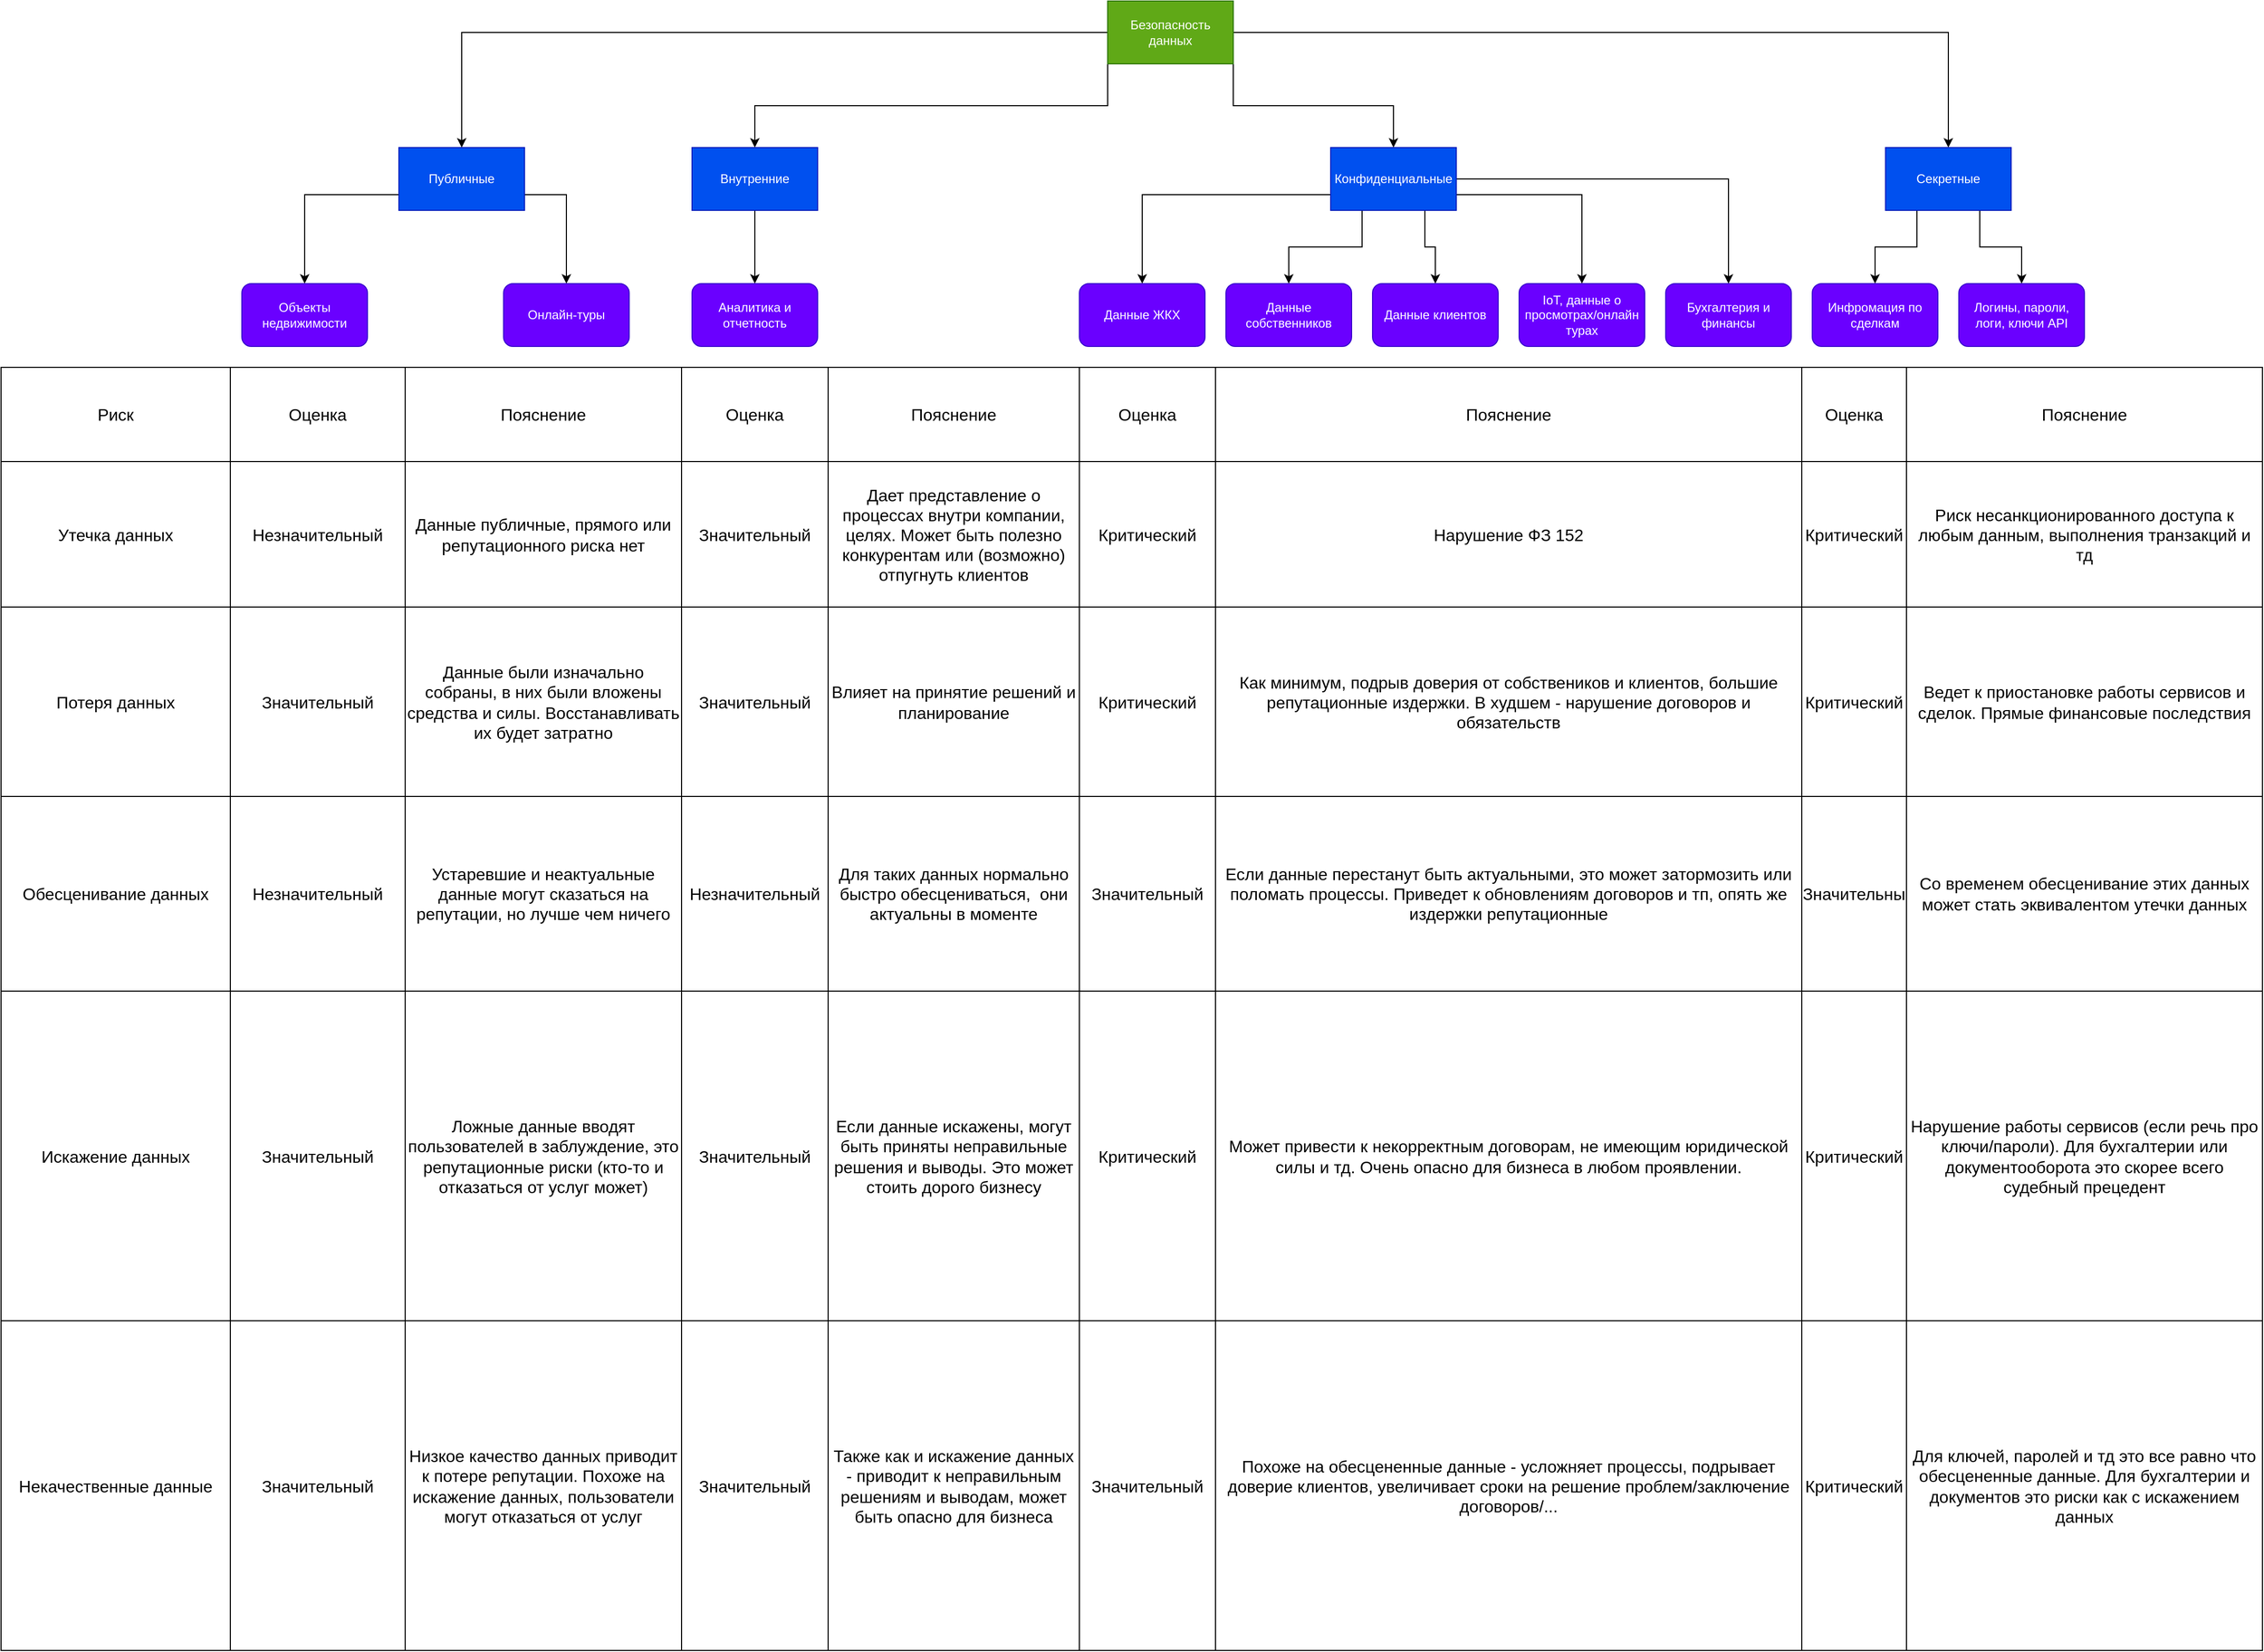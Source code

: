 <mxfile version="27.1.4">
  <diagram name="Page-1" id="p3Ar0vj35QazGbm0aZXg">
    <mxGraphModel dx="1585" dy="881" grid="1" gridSize="10" guides="1" tooltips="1" connect="1" arrows="1" fold="1" page="1" pageScale="1" pageWidth="1169" pageHeight="1654" math="0" shadow="0">
      <root>
        <mxCell id="0" />
        <mxCell id="1" parent="0" />
        <mxCell id="nWqqAQrWBzdfev1KE0Zd-8" style="edgeStyle=orthogonalEdgeStyle;rounded=0;orthogonalLoop=1;jettySize=auto;html=1;entryX=0.5;entryY=0;entryDx=0;entryDy=0;" parent="1" source="nWqqAQrWBzdfev1KE0Zd-2" target="nWqqAQrWBzdfev1KE0Zd-7" edge="1">
          <mxGeometry relative="1" as="geometry" />
        </mxCell>
        <mxCell id="nWqqAQrWBzdfev1KE0Zd-9" style="edgeStyle=orthogonalEdgeStyle;rounded=0;orthogonalLoop=1;jettySize=auto;html=1;exitX=0;exitY=1;exitDx=0;exitDy=0;entryX=0.5;entryY=0;entryDx=0;entryDy=0;" parent="1" source="nWqqAQrWBzdfev1KE0Zd-2" target="nWqqAQrWBzdfev1KE0Zd-6" edge="1">
          <mxGeometry relative="1" as="geometry" />
        </mxCell>
        <mxCell id="nWqqAQrWBzdfev1KE0Zd-10" style="edgeStyle=orthogonalEdgeStyle;rounded=0;orthogonalLoop=1;jettySize=auto;html=1;exitX=1;exitY=1;exitDx=0;exitDy=0;entryX=0.5;entryY=0;entryDx=0;entryDy=0;" parent="1" source="nWqqAQrWBzdfev1KE0Zd-2" target="nWqqAQrWBzdfev1KE0Zd-5" edge="1">
          <mxGeometry relative="1" as="geometry" />
        </mxCell>
        <mxCell id="nWqqAQrWBzdfev1KE0Zd-11" style="edgeStyle=orthogonalEdgeStyle;rounded=0;orthogonalLoop=1;jettySize=auto;html=1;exitX=1;exitY=0.5;exitDx=0;exitDy=0;entryX=0.5;entryY=0;entryDx=0;entryDy=0;" parent="1" source="nWqqAQrWBzdfev1KE0Zd-2" target="nWqqAQrWBzdfev1KE0Zd-4" edge="1">
          <mxGeometry relative="1" as="geometry" />
        </mxCell>
        <mxCell id="nWqqAQrWBzdfev1KE0Zd-2" value="Безопасность данных" style="rounded=0;whiteSpace=wrap;html=1;fillColor=#60a917;fontColor=#ffffff;strokeColor=#2D7600;" parent="1" vertex="1">
          <mxGeometry x="1437" y="60" width="120" height="60" as="geometry" />
        </mxCell>
        <mxCell id="1yHpcf8Dr2Xt1hqAPo9w-19" style="edgeStyle=orthogonalEdgeStyle;rounded=0;orthogonalLoop=1;jettySize=auto;html=1;exitX=0.25;exitY=1;exitDx=0;exitDy=0;entryX=0.5;entryY=0;entryDx=0;entryDy=0;" parent="1" source="nWqqAQrWBzdfev1KE0Zd-4" target="1yHpcf8Dr2Xt1hqAPo9w-16" edge="1">
          <mxGeometry relative="1" as="geometry" />
        </mxCell>
        <mxCell id="1yHpcf8Dr2Xt1hqAPo9w-20" style="edgeStyle=orthogonalEdgeStyle;rounded=0;orthogonalLoop=1;jettySize=auto;html=1;exitX=0.75;exitY=1;exitDx=0;exitDy=0;" parent="1" source="nWqqAQrWBzdfev1KE0Zd-4" target="1yHpcf8Dr2Xt1hqAPo9w-17" edge="1">
          <mxGeometry relative="1" as="geometry" />
        </mxCell>
        <mxCell id="nWqqAQrWBzdfev1KE0Zd-4" value="Секретные" style="rounded=0;whiteSpace=wrap;html=1;fillColor=#0050ef;fontColor=#ffffff;strokeColor=#001DBC;" parent="1" vertex="1">
          <mxGeometry x="2180" y="200" width="120" height="60" as="geometry" />
        </mxCell>
        <mxCell id="1yHpcf8Dr2Xt1hqAPo9w-11" style="edgeStyle=orthogonalEdgeStyle;rounded=0;orthogonalLoop=1;jettySize=auto;html=1;exitX=0;exitY=0.75;exitDx=0;exitDy=0;entryX=0.5;entryY=0;entryDx=0;entryDy=0;" parent="1" source="nWqqAQrWBzdfev1KE0Zd-5" target="1yHpcf8Dr2Xt1hqAPo9w-7" edge="1">
          <mxGeometry relative="1" as="geometry" />
        </mxCell>
        <mxCell id="1yHpcf8Dr2Xt1hqAPo9w-12" style="edgeStyle=orthogonalEdgeStyle;rounded=0;orthogonalLoop=1;jettySize=auto;html=1;exitX=0.25;exitY=1;exitDx=0;exitDy=0;entryX=0.5;entryY=0;entryDx=0;entryDy=0;" parent="1" source="nWqqAQrWBzdfev1KE0Zd-5" target="1yHpcf8Dr2Xt1hqAPo9w-8" edge="1">
          <mxGeometry relative="1" as="geometry" />
        </mxCell>
        <mxCell id="1yHpcf8Dr2Xt1hqAPo9w-13" style="edgeStyle=orthogonalEdgeStyle;rounded=0;orthogonalLoop=1;jettySize=auto;html=1;exitX=0.75;exitY=1;exitDx=0;exitDy=0;entryX=0.5;entryY=0;entryDx=0;entryDy=0;" parent="1" source="nWqqAQrWBzdfev1KE0Zd-5" target="1yHpcf8Dr2Xt1hqAPo9w-9" edge="1">
          <mxGeometry relative="1" as="geometry" />
        </mxCell>
        <mxCell id="1yHpcf8Dr2Xt1hqAPo9w-14" style="edgeStyle=orthogonalEdgeStyle;rounded=0;orthogonalLoop=1;jettySize=auto;html=1;exitX=1;exitY=0.75;exitDx=0;exitDy=0;entryX=0.5;entryY=0;entryDx=0;entryDy=0;" parent="1" source="nWqqAQrWBzdfev1KE0Zd-5" target="1yHpcf8Dr2Xt1hqAPo9w-10" edge="1">
          <mxGeometry relative="1" as="geometry" />
        </mxCell>
        <mxCell id="1wNzZvraf5HVYnl_Cfq4-2" style="edgeStyle=orthogonalEdgeStyle;rounded=0;orthogonalLoop=1;jettySize=auto;html=1;exitX=1;exitY=0.5;exitDx=0;exitDy=0;entryX=0.5;entryY=0;entryDx=0;entryDy=0;" edge="1" parent="1" source="nWqqAQrWBzdfev1KE0Zd-5" target="1yHpcf8Dr2Xt1hqAPo9w-15">
          <mxGeometry relative="1" as="geometry" />
        </mxCell>
        <mxCell id="nWqqAQrWBzdfev1KE0Zd-5" value="Конфиденциальные" style="rounded=0;whiteSpace=wrap;html=1;fillColor=#0050ef;fontColor=#ffffff;strokeColor=#001DBC;" parent="1" vertex="1">
          <mxGeometry x="1650" y="200" width="120" height="60" as="geometry" />
        </mxCell>
        <mxCell id="1yHpcf8Dr2Xt1hqAPo9w-6" style="edgeStyle=orthogonalEdgeStyle;rounded=0;orthogonalLoop=1;jettySize=auto;html=1;exitX=0.5;exitY=1;exitDx=0;exitDy=0;" parent="1" source="nWqqAQrWBzdfev1KE0Zd-6" target="1yHpcf8Dr2Xt1hqAPo9w-3" edge="1">
          <mxGeometry relative="1" as="geometry" />
        </mxCell>
        <mxCell id="nWqqAQrWBzdfev1KE0Zd-6" value="Внутренние" style="rounded=0;whiteSpace=wrap;html=1;fillColor=#0050ef;fontColor=#ffffff;strokeColor=#001DBC;" parent="1" vertex="1">
          <mxGeometry x="1040" y="200" width="120" height="60" as="geometry" />
        </mxCell>
        <mxCell id="1yHpcf8Dr2Xt1hqAPo9w-4" style="edgeStyle=orthogonalEdgeStyle;rounded=0;orthogonalLoop=1;jettySize=auto;html=1;exitX=0;exitY=0.75;exitDx=0;exitDy=0;entryX=0.5;entryY=0;entryDx=0;entryDy=0;" parent="1" source="nWqqAQrWBzdfev1KE0Zd-7" target="1yHpcf8Dr2Xt1hqAPo9w-1" edge="1">
          <mxGeometry relative="1" as="geometry" />
        </mxCell>
        <mxCell id="1yHpcf8Dr2Xt1hqAPo9w-5" style="edgeStyle=orthogonalEdgeStyle;rounded=0;orthogonalLoop=1;jettySize=auto;html=1;exitX=1;exitY=0.75;exitDx=0;exitDy=0;entryX=0.5;entryY=0;entryDx=0;entryDy=0;" parent="1" source="nWqqAQrWBzdfev1KE0Zd-7" target="1yHpcf8Dr2Xt1hqAPo9w-2" edge="1">
          <mxGeometry relative="1" as="geometry" />
        </mxCell>
        <mxCell id="nWqqAQrWBzdfev1KE0Zd-7" value="Публичные" style="rounded=0;whiteSpace=wrap;html=1;fillColor=#0050ef;fontColor=#ffffff;strokeColor=#001DBC;" parent="1" vertex="1">
          <mxGeometry x="760" y="200" width="120" height="60" as="geometry" />
        </mxCell>
        <mxCell id="1yHpcf8Dr2Xt1hqAPo9w-1" value="Объекты недвижимости" style="rounded=1;whiteSpace=wrap;html=1;fillColor=#6a00ff;fontColor=#ffffff;strokeColor=#3700CC;" parent="1" vertex="1">
          <mxGeometry x="610" y="330" width="120" height="60" as="geometry" />
        </mxCell>
        <mxCell id="1yHpcf8Dr2Xt1hqAPo9w-2" value="Онлайн-туры" style="rounded=1;whiteSpace=wrap;html=1;fillColor=#6a00ff;fontColor=#ffffff;strokeColor=#3700CC;" parent="1" vertex="1">
          <mxGeometry x="860" y="330" width="120" height="60" as="geometry" />
        </mxCell>
        <mxCell id="1yHpcf8Dr2Xt1hqAPo9w-3" value="Аналитика и отчетность" style="rounded=1;whiteSpace=wrap;html=1;fillColor=#6a00ff;fontColor=#ffffff;strokeColor=#3700CC;" parent="1" vertex="1">
          <mxGeometry x="1040" y="330" width="120" height="60" as="geometry" />
        </mxCell>
        <mxCell id="1yHpcf8Dr2Xt1hqAPo9w-7" value="Данные ЖКХ" style="rounded=1;whiteSpace=wrap;html=1;fillColor=#6a00ff;fontColor=#ffffff;strokeColor=#3700CC;" parent="1" vertex="1">
          <mxGeometry x="1410" y="330" width="120" height="60" as="geometry" />
        </mxCell>
        <mxCell id="1yHpcf8Dr2Xt1hqAPo9w-8" value="Данные собственников" style="rounded=1;whiteSpace=wrap;html=1;fillColor=#6a00ff;fontColor=#ffffff;strokeColor=#3700CC;" parent="1" vertex="1">
          <mxGeometry x="1550" y="330" width="120" height="60" as="geometry" />
        </mxCell>
        <mxCell id="1yHpcf8Dr2Xt1hqAPo9w-9" value="Данные клиентов" style="rounded=1;whiteSpace=wrap;html=1;fillColor=#6a00ff;fontColor=#ffffff;strokeColor=#3700CC;" parent="1" vertex="1">
          <mxGeometry x="1690" y="330" width="120" height="60" as="geometry" />
        </mxCell>
        <mxCell id="1yHpcf8Dr2Xt1hqAPo9w-10" value="IoT, данные о просмотрах/онлайн турах" style="rounded=1;whiteSpace=wrap;html=1;fillColor=#6a00ff;fontColor=#ffffff;strokeColor=#3700CC;" parent="1" vertex="1">
          <mxGeometry x="1830" y="330" width="120" height="60" as="geometry" />
        </mxCell>
        <mxCell id="1yHpcf8Dr2Xt1hqAPo9w-15" value="Бухгалтерия и финансы" style="rounded=1;whiteSpace=wrap;html=1;fillColor=#6a00ff;fontColor=#ffffff;strokeColor=#3700CC;" parent="1" vertex="1">
          <mxGeometry x="1970" y="330" width="120" height="60" as="geometry" />
        </mxCell>
        <mxCell id="1yHpcf8Dr2Xt1hqAPo9w-16" value="Инфромация по сделкам" style="rounded=1;whiteSpace=wrap;html=1;fillColor=#6a00ff;fontColor=#ffffff;strokeColor=#3700CC;" parent="1" vertex="1">
          <mxGeometry x="2110" y="330" width="120" height="60" as="geometry" />
        </mxCell>
        <mxCell id="1yHpcf8Dr2Xt1hqAPo9w-17" value="Логины, пароли, логи, ключи API" style="rounded=1;whiteSpace=wrap;html=1;fillColor=#6a00ff;fontColor=#ffffff;strokeColor=#3700CC;" parent="1" vertex="1">
          <mxGeometry x="2250" y="330" width="120" height="60" as="geometry" />
        </mxCell>
        <mxCell id="zdhvOJfHrWpX8R4a8Kni-6" value="" style="shape=table;startSize=0;container=1;collapsible=0;childLayout=tableLayout;fontSize=16;" parent="1" vertex="1">
          <mxGeometry x="380" y="410" width="2160" height="1226" as="geometry" />
        </mxCell>
        <mxCell id="zdhvOJfHrWpX8R4a8Kni-7" value="" style="shape=tableRow;horizontal=0;startSize=0;swimlaneHead=0;swimlaneBody=0;strokeColor=inherit;top=0;left=0;bottom=0;right=0;collapsible=0;dropTarget=0;fillColor=none;points=[[0,0.5],[1,0.5]];portConstraint=eastwest;fontSize=16;" parent="zdhvOJfHrWpX8R4a8Kni-6" vertex="1">
          <mxGeometry width="2160" height="90" as="geometry" />
        </mxCell>
        <mxCell id="zdhvOJfHrWpX8R4a8Kni-8" value="Риск" style="shape=partialRectangle;html=1;whiteSpace=wrap;connectable=0;strokeColor=inherit;overflow=hidden;fillColor=none;top=0;left=0;bottom=0;right=0;pointerEvents=1;fontSize=16;" parent="zdhvOJfHrWpX8R4a8Kni-7" vertex="1">
          <mxGeometry width="219" height="90" as="geometry">
            <mxRectangle width="219" height="90" as="alternateBounds" />
          </mxGeometry>
        </mxCell>
        <mxCell id="zdhvOJfHrWpX8R4a8Kni-52" value="Оценка" style="shape=partialRectangle;html=1;whiteSpace=wrap;connectable=0;strokeColor=inherit;overflow=hidden;fillColor=none;top=0;left=0;bottom=0;right=0;pointerEvents=1;fontSize=16;" parent="zdhvOJfHrWpX8R4a8Kni-7" vertex="1">
          <mxGeometry x="219" width="167" height="90" as="geometry">
            <mxRectangle width="167" height="90" as="alternateBounds" />
          </mxGeometry>
        </mxCell>
        <mxCell id="zdhvOJfHrWpX8R4a8Kni-47" value="Пояснение" style="shape=partialRectangle;html=1;whiteSpace=wrap;connectable=0;strokeColor=inherit;overflow=hidden;fillColor=none;top=0;left=0;bottom=0;right=0;pointerEvents=1;fontSize=16;" parent="zdhvOJfHrWpX8R4a8Kni-7" vertex="1">
          <mxGeometry x="386" width="264" height="90" as="geometry">
            <mxRectangle width="264" height="90" as="alternateBounds" />
          </mxGeometry>
        </mxCell>
        <mxCell id="zdhvOJfHrWpX8R4a8Kni-42" value="Оценка" style="shape=partialRectangle;html=1;whiteSpace=wrap;connectable=0;strokeColor=inherit;overflow=hidden;fillColor=none;top=0;left=0;bottom=0;right=0;pointerEvents=1;fontSize=16;" parent="zdhvOJfHrWpX8R4a8Kni-7" vertex="1">
          <mxGeometry x="650" width="140" height="90" as="geometry">
            <mxRectangle width="140" height="90" as="alternateBounds" />
          </mxGeometry>
        </mxCell>
        <mxCell id="zdhvOJfHrWpX8R4a8Kni-37" value="Пояснение" style="shape=partialRectangle;html=1;whiteSpace=wrap;connectable=0;strokeColor=inherit;overflow=hidden;fillColor=none;top=0;left=0;bottom=0;right=0;pointerEvents=1;fontSize=16;" parent="zdhvOJfHrWpX8R4a8Kni-7" vertex="1">
          <mxGeometry x="790" width="240" height="90" as="geometry">
            <mxRectangle width="240" height="90" as="alternateBounds" />
          </mxGeometry>
        </mxCell>
        <mxCell id="zdhvOJfHrWpX8R4a8Kni-32" value="Оценка" style="shape=partialRectangle;html=1;whiteSpace=wrap;connectable=0;strokeColor=inherit;overflow=hidden;fillColor=none;top=0;left=0;bottom=0;right=0;pointerEvents=1;fontSize=16;" parent="zdhvOJfHrWpX8R4a8Kni-7" vertex="1">
          <mxGeometry x="1030" width="130" height="90" as="geometry">
            <mxRectangle width="130" height="90" as="alternateBounds" />
          </mxGeometry>
        </mxCell>
        <mxCell id="zdhvOJfHrWpX8R4a8Kni-57" value="Пояснение" style="shape=partialRectangle;html=1;whiteSpace=wrap;connectable=0;strokeColor=inherit;overflow=hidden;fillColor=none;top=0;left=0;bottom=0;right=0;pointerEvents=1;fontSize=16;" parent="zdhvOJfHrWpX8R4a8Kni-7" vertex="1">
          <mxGeometry x="1160" width="560" height="90" as="geometry">
            <mxRectangle width="560" height="90" as="alternateBounds" />
          </mxGeometry>
        </mxCell>
        <mxCell id="zdhvOJfHrWpX8R4a8Kni-9" value="Оценка" style="shape=partialRectangle;html=1;whiteSpace=wrap;connectable=0;strokeColor=inherit;overflow=hidden;fillColor=none;top=0;left=0;bottom=0;right=0;pointerEvents=1;fontSize=16;" parent="zdhvOJfHrWpX8R4a8Kni-7" vertex="1">
          <mxGeometry x="1720" width="100" height="90" as="geometry">
            <mxRectangle width="100" height="90" as="alternateBounds" />
          </mxGeometry>
        </mxCell>
        <mxCell id="zdhvOJfHrWpX8R4a8Kni-10" value="Пояснение" style="shape=partialRectangle;html=1;whiteSpace=wrap;connectable=0;strokeColor=inherit;overflow=hidden;fillColor=none;top=0;left=0;bottom=0;right=0;pointerEvents=1;fontSize=16;" parent="zdhvOJfHrWpX8R4a8Kni-7" vertex="1">
          <mxGeometry x="1820" width="340" height="90" as="geometry">
            <mxRectangle width="340" height="90" as="alternateBounds" />
          </mxGeometry>
        </mxCell>
        <mxCell id="zdhvOJfHrWpX8R4a8Kni-11" value="" style="shape=tableRow;horizontal=0;startSize=0;swimlaneHead=0;swimlaneBody=0;strokeColor=inherit;top=0;left=0;bottom=0;right=0;collapsible=0;dropTarget=0;fillColor=none;points=[[0,0.5],[1,0.5]];portConstraint=eastwest;fontSize=16;" parent="zdhvOJfHrWpX8R4a8Kni-6" vertex="1">
          <mxGeometry y="90" width="2160" height="139" as="geometry" />
        </mxCell>
        <mxCell id="zdhvOJfHrWpX8R4a8Kni-12" value="Утечка данных" style="shape=partialRectangle;html=1;whiteSpace=wrap;connectable=0;strokeColor=inherit;overflow=hidden;fillColor=none;top=0;left=0;bottom=0;right=0;pointerEvents=1;fontSize=16;" parent="zdhvOJfHrWpX8R4a8Kni-11" vertex="1">
          <mxGeometry width="219" height="139" as="geometry">
            <mxRectangle width="219" height="139" as="alternateBounds" />
          </mxGeometry>
        </mxCell>
        <mxCell id="zdhvOJfHrWpX8R4a8Kni-53" value="Незначительный" style="shape=partialRectangle;html=1;whiteSpace=wrap;connectable=0;strokeColor=inherit;overflow=hidden;fillColor=none;top=0;left=0;bottom=0;right=0;pointerEvents=1;fontSize=16;" parent="zdhvOJfHrWpX8R4a8Kni-11" vertex="1">
          <mxGeometry x="219" width="167" height="139" as="geometry">
            <mxRectangle width="167" height="139" as="alternateBounds" />
          </mxGeometry>
        </mxCell>
        <mxCell id="zdhvOJfHrWpX8R4a8Kni-48" value="Данные публичные, прямого или репутационного риска нет" style="shape=partialRectangle;html=1;whiteSpace=wrap;connectable=0;strokeColor=inherit;overflow=hidden;fillColor=none;top=0;left=0;bottom=0;right=0;pointerEvents=1;fontSize=16;" parent="zdhvOJfHrWpX8R4a8Kni-11" vertex="1">
          <mxGeometry x="386" width="264" height="139" as="geometry">
            <mxRectangle width="264" height="139" as="alternateBounds" />
          </mxGeometry>
        </mxCell>
        <mxCell id="zdhvOJfHrWpX8R4a8Kni-43" value="Значительный" style="shape=partialRectangle;html=1;whiteSpace=wrap;connectable=0;strokeColor=inherit;overflow=hidden;fillColor=none;top=0;left=0;bottom=0;right=0;pointerEvents=1;fontSize=16;" parent="zdhvOJfHrWpX8R4a8Kni-11" vertex="1">
          <mxGeometry x="650" width="140" height="139" as="geometry">
            <mxRectangle width="140" height="139" as="alternateBounds" />
          </mxGeometry>
        </mxCell>
        <mxCell id="zdhvOJfHrWpX8R4a8Kni-38" value="Дает представление о процессах внутри компании, целях. Может быть полезно конкурентам или (возможно) отпугнуть клиентов" style="shape=partialRectangle;html=1;whiteSpace=wrap;connectable=0;strokeColor=inherit;overflow=hidden;fillColor=none;top=0;left=0;bottom=0;right=0;pointerEvents=1;fontSize=16;" parent="zdhvOJfHrWpX8R4a8Kni-11" vertex="1">
          <mxGeometry x="790" width="240" height="139" as="geometry">
            <mxRectangle width="240" height="139" as="alternateBounds" />
          </mxGeometry>
        </mxCell>
        <mxCell id="zdhvOJfHrWpX8R4a8Kni-33" value="Критический" style="shape=partialRectangle;html=1;whiteSpace=wrap;connectable=0;strokeColor=inherit;overflow=hidden;fillColor=none;top=0;left=0;bottom=0;right=0;pointerEvents=1;fontSize=16;" parent="zdhvOJfHrWpX8R4a8Kni-11" vertex="1">
          <mxGeometry x="1030" width="130" height="139" as="geometry">
            <mxRectangle width="130" height="139" as="alternateBounds" />
          </mxGeometry>
        </mxCell>
        <mxCell id="zdhvOJfHrWpX8R4a8Kni-58" value="Нарушение ФЗ 152" style="shape=partialRectangle;html=1;whiteSpace=wrap;connectable=0;strokeColor=inherit;overflow=hidden;fillColor=none;top=0;left=0;bottom=0;right=0;pointerEvents=1;fontSize=16;" parent="zdhvOJfHrWpX8R4a8Kni-11" vertex="1">
          <mxGeometry x="1160" width="560" height="139" as="geometry">
            <mxRectangle width="560" height="139" as="alternateBounds" />
          </mxGeometry>
        </mxCell>
        <mxCell id="zdhvOJfHrWpX8R4a8Kni-13" value="Критический" style="shape=partialRectangle;html=1;whiteSpace=wrap;connectable=0;strokeColor=inherit;overflow=hidden;fillColor=none;top=0;left=0;bottom=0;right=0;pointerEvents=1;fontSize=16;" parent="zdhvOJfHrWpX8R4a8Kni-11" vertex="1">
          <mxGeometry x="1720" width="100" height="139" as="geometry">
            <mxRectangle width="100" height="139" as="alternateBounds" />
          </mxGeometry>
        </mxCell>
        <mxCell id="zdhvOJfHrWpX8R4a8Kni-14" value="Риск несанкционированного доступа к любым данным, выполнения транзакций и тд" style="shape=partialRectangle;html=1;whiteSpace=wrap;connectable=0;strokeColor=inherit;overflow=hidden;fillColor=none;top=0;left=0;bottom=0;right=0;pointerEvents=1;fontSize=16;" parent="zdhvOJfHrWpX8R4a8Kni-11" vertex="1">
          <mxGeometry x="1820" width="340" height="139" as="geometry">
            <mxRectangle width="340" height="139" as="alternateBounds" />
          </mxGeometry>
        </mxCell>
        <mxCell id="zdhvOJfHrWpX8R4a8Kni-15" value="" style="shape=tableRow;horizontal=0;startSize=0;swimlaneHead=0;swimlaneBody=0;strokeColor=inherit;top=0;left=0;bottom=0;right=0;collapsible=0;dropTarget=0;fillColor=none;points=[[0,0.5],[1,0.5]];portConstraint=eastwest;fontSize=16;" parent="zdhvOJfHrWpX8R4a8Kni-6" vertex="1">
          <mxGeometry y="229" width="2160" height="181" as="geometry" />
        </mxCell>
        <mxCell id="zdhvOJfHrWpX8R4a8Kni-16" value="Потеря данных" style="shape=partialRectangle;html=1;whiteSpace=wrap;connectable=0;strokeColor=inherit;overflow=hidden;fillColor=none;top=0;left=0;bottom=0;right=0;pointerEvents=1;fontSize=16;" parent="zdhvOJfHrWpX8R4a8Kni-15" vertex="1">
          <mxGeometry width="219" height="181" as="geometry">
            <mxRectangle width="219" height="181" as="alternateBounds" />
          </mxGeometry>
        </mxCell>
        <mxCell id="zdhvOJfHrWpX8R4a8Kni-54" value="Значительный" style="shape=partialRectangle;html=1;whiteSpace=wrap;connectable=0;strokeColor=inherit;overflow=hidden;fillColor=none;top=0;left=0;bottom=0;right=0;pointerEvents=1;fontSize=16;" parent="zdhvOJfHrWpX8R4a8Kni-15" vertex="1">
          <mxGeometry x="219" width="167" height="181" as="geometry">
            <mxRectangle width="167" height="181" as="alternateBounds" />
          </mxGeometry>
        </mxCell>
        <mxCell id="zdhvOJfHrWpX8R4a8Kni-49" value="Данные были изначально собраны, в них были вложены средства и силы. Восстанавливать их будет затратно" style="shape=partialRectangle;html=1;whiteSpace=wrap;connectable=0;strokeColor=inherit;overflow=hidden;fillColor=none;top=0;left=0;bottom=0;right=0;pointerEvents=1;fontSize=16;" parent="zdhvOJfHrWpX8R4a8Kni-15" vertex="1">
          <mxGeometry x="386" width="264" height="181" as="geometry">
            <mxRectangle width="264" height="181" as="alternateBounds" />
          </mxGeometry>
        </mxCell>
        <mxCell id="zdhvOJfHrWpX8R4a8Kni-44" value="Значительный" style="shape=partialRectangle;html=1;whiteSpace=wrap;connectable=0;strokeColor=inherit;overflow=hidden;fillColor=none;top=0;left=0;bottom=0;right=0;pointerEvents=1;fontSize=16;" parent="zdhvOJfHrWpX8R4a8Kni-15" vertex="1">
          <mxGeometry x="650" width="140" height="181" as="geometry">
            <mxRectangle width="140" height="181" as="alternateBounds" />
          </mxGeometry>
        </mxCell>
        <mxCell id="zdhvOJfHrWpX8R4a8Kni-39" value="Влияет на принятие решений и планирование" style="shape=partialRectangle;html=1;whiteSpace=wrap;connectable=0;strokeColor=inherit;overflow=hidden;fillColor=none;top=0;left=0;bottom=0;right=0;pointerEvents=1;fontSize=16;" parent="zdhvOJfHrWpX8R4a8Kni-15" vertex="1">
          <mxGeometry x="790" width="240" height="181" as="geometry">
            <mxRectangle width="240" height="181" as="alternateBounds" />
          </mxGeometry>
        </mxCell>
        <mxCell id="zdhvOJfHrWpX8R4a8Kni-34" value="Критический" style="shape=partialRectangle;html=1;whiteSpace=wrap;connectable=0;strokeColor=inherit;overflow=hidden;fillColor=none;top=0;left=0;bottom=0;right=0;pointerEvents=1;fontSize=16;" parent="zdhvOJfHrWpX8R4a8Kni-15" vertex="1">
          <mxGeometry x="1030" width="130" height="181" as="geometry">
            <mxRectangle width="130" height="181" as="alternateBounds" />
          </mxGeometry>
        </mxCell>
        <mxCell id="zdhvOJfHrWpX8R4a8Kni-59" value="Как минимум, подрыв доверия от собствеников и клиентов, большие репутационные издержки. В худшем - нарушение договоров и обязательств" style="shape=partialRectangle;html=1;whiteSpace=wrap;connectable=0;strokeColor=inherit;overflow=hidden;fillColor=none;top=0;left=0;bottom=0;right=0;pointerEvents=1;fontSize=16;" parent="zdhvOJfHrWpX8R4a8Kni-15" vertex="1">
          <mxGeometry x="1160" width="560" height="181" as="geometry">
            <mxRectangle width="560" height="181" as="alternateBounds" />
          </mxGeometry>
        </mxCell>
        <mxCell id="zdhvOJfHrWpX8R4a8Kni-17" value="Критический" style="shape=partialRectangle;html=1;whiteSpace=wrap;connectable=0;strokeColor=inherit;overflow=hidden;fillColor=none;top=0;left=0;bottom=0;right=0;pointerEvents=1;fontSize=16;" parent="zdhvOJfHrWpX8R4a8Kni-15" vertex="1">
          <mxGeometry x="1720" width="100" height="181" as="geometry">
            <mxRectangle width="100" height="181" as="alternateBounds" />
          </mxGeometry>
        </mxCell>
        <mxCell id="zdhvOJfHrWpX8R4a8Kni-18" value="Ведет к приостановке работы сервисов и сделок. Прямые финансовые последствия" style="shape=partialRectangle;html=1;whiteSpace=wrap;connectable=0;strokeColor=inherit;overflow=hidden;fillColor=none;top=0;left=0;bottom=0;right=0;pointerEvents=1;fontSize=16;" parent="zdhvOJfHrWpX8R4a8Kni-15" vertex="1">
          <mxGeometry x="1820" width="340" height="181" as="geometry">
            <mxRectangle width="340" height="181" as="alternateBounds" />
          </mxGeometry>
        </mxCell>
        <mxCell id="zdhvOJfHrWpX8R4a8Kni-22" style="shape=tableRow;horizontal=0;startSize=0;swimlaneHead=0;swimlaneBody=0;strokeColor=inherit;top=0;left=0;bottom=0;right=0;collapsible=0;dropTarget=0;fillColor=none;points=[[0,0.5],[1,0.5]];portConstraint=eastwest;fontSize=16;" parent="zdhvOJfHrWpX8R4a8Kni-6" vertex="1">
          <mxGeometry y="410" width="2160" height="186" as="geometry" />
        </mxCell>
        <mxCell id="zdhvOJfHrWpX8R4a8Kni-23" value="Обесценивание данных" style="shape=partialRectangle;html=1;whiteSpace=wrap;connectable=0;strokeColor=inherit;overflow=hidden;fillColor=none;top=0;left=0;bottom=0;right=0;pointerEvents=1;fontSize=16;" parent="zdhvOJfHrWpX8R4a8Kni-22" vertex="1">
          <mxGeometry width="219" height="186" as="geometry">
            <mxRectangle width="219" height="186" as="alternateBounds" />
          </mxGeometry>
        </mxCell>
        <mxCell id="zdhvOJfHrWpX8R4a8Kni-55" value="Незначительный" style="shape=partialRectangle;html=1;whiteSpace=wrap;connectable=0;strokeColor=inherit;overflow=hidden;fillColor=none;top=0;left=0;bottom=0;right=0;pointerEvents=1;fontSize=16;" parent="zdhvOJfHrWpX8R4a8Kni-22" vertex="1">
          <mxGeometry x="219" width="167" height="186" as="geometry">
            <mxRectangle width="167" height="186" as="alternateBounds" />
          </mxGeometry>
        </mxCell>
        <mxCell id="zdhvOJfHrWpX8R4a8Kni-50" value="Устаревшие и неактуальные данные могут сказаться на репутации, но лучше чем ничего" style="shape=partialRectangle;html=1;whiteSpace=wrap;connectable=0;strokeColor=inherit;overflow=hidden;fillColor=none;top=0;left=0;bottom=0;right=0;pointerEvents=1;fontSize=16;" parent="zdhvOJfHrWpX8R4a8Kni-22" vertex="1">
          <mxGeometry x="386" width="264" height="186" as="geometry">
            <mxRectangle width="264" height="186" as="alternateBounds" />
          </mxGeometry>
        </mxCell>
        <mxCell id="zdhvOJfHrWpX8R4a8Kni-45" value="Незначительный" style="shape=partialRectangle;html=1;whiteSpace=wrap;connectable=0;strokeColor=inherit;overflow=hidden;fillColor=none;top=0;left=0;bottom=0;right=0;pointerEvents=1;fontSize=16;" parent="zdhvOJfHrWpX8R4a8Kni-22" vertex="1">
          <mxGeometry x="650" width="140" height="186" as="geometry">
            <mxRectangle width="140" height="186" as="alternateBounds" />
          </mxGeometry>
        </mxCell>
        <mxCell id="zdhvOJfHrWpX8R4a8Kni-40" value="Для таких данных нормально быстро обесцениваться,&amp;nbsp; они актуальны в моменте" style="shape=partialRectangle;html=1;whiteSpace=wrap;connectable=0;strokeColor=inherit;overflow=hidden;fillColor=none;top=0;left=0;bottom=0;right=0;pointerEvents=1;fontSize=16;" parent="zdhvOJfHrWpX8R4a8Kni-22" vertex="1">
          <mxGeometry x="790" width="240" height="186" as="geometry">
            <mxRectangle width="240" height="186" as="alternateBounds" />
          </mxGeometry>
        </mxCell>
        <mxCell id="zdhvOJfHrWpX8R4a8Kni-35" value="Значительный" style="shape=partialRectangle;html=1;whiteSpace=wrap;connectable=0;strokeColor=inherit;overflow=hidden;fillColor=none;top=0;left=0;bottom=0;right=0;pointerEvents=1;fontSize=16;" parent="zdhvOJfHrWpX8R4a8Kni-22" vertex="1">
          <mxGeometry x="1030" width="130" height="186" as="geometry">
            <mxRectangle width="130" height="186" as="alternateBounds" />
          </mxGeometry>
        </mxCell>
        <mxCell id="zdhvOJfHrWpX8R4a8Kni-60" value="Если данные перестанут быть актуальными, это может затормозить или поломать процессы. Приведет к обновлениям договоров и тп, опять же издержки репутационные" style="shape=partialRectangle;html=1;whiteSpace=wrap;connectable=0;strokeColor=inherit;overflow=hidden;fillColor=none;top=0;left=0;bottom=0;right=0;pointerEvents=1;fontSize=16;" parent="zdhvOJfHrWpX8R4a8Kni-22" vertex="1">
          <mxGeometry x="1160" width="560" height="186" as="geometry">
            <mxRectangle width="560" height="186" as="alternateBounds" />
          </mxGeometry>
        </mxCell>
        <mxCell id="zdhvOJfHrWpX8R4a8Kni-24" value="Значительный" style="shape=partialRectangle;html=1;whiteSpace=wrap;connectable=0;strokeColor=inherit;overflow=hidden;fillColor=none;top=0;left=0;bottom=0;right=0;pointerEvents=1;fontSize=16;" parent="zdhvOJfHrWpX8R4a8Kni-22" vertex="1">
          <mxGeometry x="1720" width="100" height="186" as="geometry">
            <mxRectangle width="100" height="186" as="alternateBounds" />
          </mxGeometry>
        </mxCell>
        <mxCell id="zdhvOJfHrWpX8R4a8Kni-25" value="Со временем обесценивание этих данных может стать эквивалентом утечки данных" style="shape=partialRectangle;html=1;whiteSpace=wrap;connectable=0;strokeColor=inherit;overflow=hidden;fillColor=none;top=0;left=0;bottom=0;right=0;pointerEvents=1;fontSize=16;" parent="zdhvOJfHrWpX8R4a8Kni-22" vertex="1">
          <mxGeometry x="1820" width="340" height="186" as="geometry">
            <mxRectangle width="340" height="186" as="alternateBounds" />
          </mxGeometry>
        </mxCell>
        <mxCell id="zdhvOJfHrWpX8R4a8Kni-75" style="shape=tableRow;horizontal=0;startSize=0;swimlaneHead=0;swimlaneBody=0;strokeColor=inherit;top=0;left=0;bottom=0;right=0;collapsible=0;dropTarget=0;fillColor=none;points=[[0,0.5],[1,0.5]];portConstraint=eastwest;fontSize=16;" parent="zdhvOJfHrWpX8R4a8Kni-6" vertex="1">
          <mxGeometry y="596" width="2160" height="315" as="geometry" />
        </mxCell>
        <mxCell id="zdhvOJfHrWpX8R4a8Kni-76" value="Искажение данных" style="shape=partialRectangle;html=1;whiteSpace=wrap;connectable=0;strokeColor=inherit;overflow=hidden;fillColor=none;top=0;left=0;bottom=0;right=0;pointerEvents=1;fontSize=16;" parent="zdhvOJfHrWpX8R4a8Kni-75" vertex="1">
          <mxGeometry width="219" height="315" as="geometry">
            <mxRectangle width="219" height="315" as="alternateBounds" />
          </mxGeometry>
        </mxCell>
        <mxCell id="zdhvOJfHrWpX8R4a8Kni-77" value="Значительный" style="shape=partialRectangle;html=1;whiteSpace=wrap;connectable=0;strokeColor=inherit;overflow=hidden;fillColor=none;top=0;left=0;bottom=0;right=0;pointerEvents=1;fontSize=16;" parent="zdhvOJfHrWpX8R4a8Kni-75" vertex="1">
          <mxGeometry x="219" width="167" height="315" as="geometry">
            <mxRectangle width="167" height="315" as="alternateBounds" />
          </mxGeometry>
        </mxCell>
        <mxCell id="zdhvOJfHrWpX8R4a8Kni-78" value="Ложные данные вводят пользователей в заблуждение, это репутационные риски (кто-то и отказаться от услуг может)" style="shape=partialRectangle;html=1;whiteSpace=wrap;connectable=0;strokeColor=inherit;overflow=hidden;fillColor=none;top=0;left=0;bottom=0;right=0;pointerEvents=1;fontSize=16;" parent="zdhvOJfHrWpX8R4a8Kni-75" vertex="1">
          <mxGeometry x="386" width="264" height="315" as="geometry">
            <mxRectangle width="264" height="315" as="alternateBounds" />
          </mxGeometry>
        </mxCell>
        <mxCell id="zdhvOJfHrWpX8R4a8Kni-79" value="Значительный" style="shape=partialRectangle;html=1;whiteSpace=wrap;connectable=0;strokeColor=inherit;overflow=hidden;fillColor=none;top=0;left=0;bottom=0;right=0;pointerEvents=1;fontSize=16;" parent="zdhvOJfHrWpX8R4a8Kni-75" vertex="1">
          <mxGeometry x="650" width="140" height="315" as="geometry">
            <mxRectangle width="140" height="315" as="alternateBounds" />
          </mxGeometry>
        </mxCell>
        <mxCell id="zdhvOJfHrWpX8R4a8Kni-80" value="Если данные искажены, могут быть приняты неправильные решения и выводы. Это может стоить дорого бизнесу" style="shape=partialRectangle;html=1;whiteSpace=wrap;connectable=0;strokeColor=inherit;overflow=hidden;fillColor=none;top=0;left=0;bottom=0;right=0;pointerEvents=1;fontSize=16;" parent="zdhvOJfHrWpX8R4a8Kni-75" vertex="1">
          <mxGeometry x="790" width="240" height="315" as="geometry">
            <mxRectangle width="240" height="315" as="alternateBounds" />
          </mxGeometry>
        </mxCell>
        <mxCell id="zdhvOJfHrWpX8R4a8Kni-81" value="Критический" style="shape=partialRectangle;html=1;whiteSpace=wrap;connectable=0;strokeColor=inherit;overflow=hidden;fillColor=none;top=0;left=0;bottom=0;right=0;pointerEvents=1;fontSize=16;" parent="zdhvOJfHrWpX8R4a8Kni-75" vertex="1">
          <mxGeometry x="1030" width="130" height="315" as="geometry">
            <mxRectangle width="130" height="315" as="alternateBounds" />
          </mxGeometry>
        </mxCell>
        <mxCell id="zdhvOJfHrWpX8R4a8Kni-82" value="Может привести к некорректным договорам, не имеющим юридической силы и тд. Очень опасно для бизнеса в любом проявлении." style="shape=partialRectangle;html=1;whiteSpace=wrap;connectable=0;strokeColor=inherit;overflow=hidden;fillColor=none;top=0;left=0;bottom=0;right=0;pointerEvents=1;fontSize=16;" parent="zdhvOJfHrWpX8R4a8Kni-75" vertex="1">
          <mxGeometry x="1160" width="560" height="315" as="geometry">
            <mxRectangle width="560" height="315" as="alternateBounds" />
          </mxGeometry>
        </mxCell>
        <mxCell id="zdhvOJfHrWpX8R4a8Kni-83" value="Критический" style="shape=partialRectangle;html=1;whiteSpace=wrap;connectable=0;strokeColor=inherit;overflow=hidden;fillColor=none;top=0;left=0;bottom=0;right=0;pointerEvents=1;fontSize=16;" parent="zdhvOJfHrWpX8R4a8Kni-75" vertex="1">
          <mxGeometry x="1720" width="100" height="315" as="geometry">
            <mxRectangle width="100" height="315" as="alternateBounds" />
          </mxGeometry>
        </mxCell>
        <mxCell id="zdhvOJfHrWpX8R4a8Kni-84" value="Нарушение работы сервисов (если речь про ключи/пароли). Для бухгалтерии или документооборота это скорее всего судебный прецедент" style="shape=partialRectangle;html=1;whiteSpace=wrap;connectable=0;strokeColor=inherit;overflow=hidden;fillColor=none;top=0;left=0;bottom=0;right=0;pointerEvents=1;fontSize=16;" parent="zdhvOJfHrWpX8R4a8Kni-75" vertex="1">
          <mxGeometry x="1820" width="340" height="315" as="geometry">
            <mxRectangle width="340" height="315" as="alternateBounds" />
          </mxGeometry>
        </mxCell>
        <mxCell id="zdhvOJfHrWpX8R4a8Kni-65" style="shape=tableRow;horizontal=0;startSize=0;swimlaneHead=0;swimlaneBody=0;strokeColor=inherit;top=0;left=0;bottom=0;right=0;collapsible=0;dropTarget=0;fillColor=none;points=[[0,0.5],[1,0.5]];portConstraint=eastwest;fontSize=16;" parent="zdhvOJfHrWpX8R4a8Kni-6" vertex="1">
          <mxGeometry y="911" width="2160" height="315" as="geometry" />
        </mxCell>
        <mxCell id="zdhvOJfHrWpX8R4a8Kni-66" value="Некачественные данные" style="shape=partialRectangle;html=1;whiteSpace=wrap;connectable=0;strokeColor=inherit;overflow=hidden;fillColor=none;top=0;left=0;bottom=0;right=0;pointerEvents=1;fontSize=16;" parent="zdhvOJfHrWpX8R4a8Kni-65" vertex="1">
          <mxGeometry width="219" height="315" as="geometry">
            <mxRectangle width="219" height="315" as="alternateBounds" />
          </mxGeometry>
        </mxCell>
        <mxCell id="zdhvOJfHrWpX8R4a8Kni-67" value="Значительный" style="shape=partialRectangle;html=1;whiteSpace=wrap;connectable=0;strokeColor=inherit;overflow=hidden;fillColor=none;top=0;left=0;bottom=0;right=0;pointerEvents=1;fontSize=16;" parent="zdhvOJfHrWpX8R4a8Kni-65" vertex="1">
          <mxGeometry x="219" width="167" height="315" as="geometry">
            <mxRectangle width="167" height="315" as="alternateBounds" />
          </mxGeometry>
        </mxCell>
        <mxCell id="zdhvOJfHrWpX8R4a8Kni-68" value="Низкое качество данных приводит к потере репутации. Похоже на искажение данных, пользователи могут отказаться от услуг" style="shape=partialRectangle;html=1;whiteSpace=wrap;connectable=0;strokeColor=inherit;overflow=hidden;fillColor=none;top=0;left=0;bottom=0;right=0;pointerEvents=1;fontSize=16;" parent="zdhvOJfHrWpX8R4a8Kni-65" vertex="1">
          <mxGeometry x="386" width="264" height="315" as="geometry">
            <mxRectangle width="264" height="315" as="alternateBounds" />
          </mxGeometry>
        </mxCell>
        <mxCell id="zdhvOJfHrWpX8R4a8Kni-69" value="Значительный" style="shape=partialRectangle;html=1;whiteSpace=wrap;connectable=0;strokeColor=inherit;overflow=hidden;fillColor=none;top=0;left=0;bottom=0;right=0;pointerEvents=1;fontSize=16;" parent="zdhvOJfHrWpX8R4a8Kni-65" vertex="1">
          <mxGeometry x="650" width="140" height="315" as="geometry">
            <mxRectangle width="140" height="315" as="alternateBounds" />
          </mxGeometry>
        </mxCell>
        <mxCell id="zdhvOJfHrWpX8R4a8Kni-70" value="Также как и искажение данных - приводит к неправильным решениям и выводам, может быть опасно для бизнеса" style="shape=partialRectangle;html=1;whiteSpace=wrap;connectable=0;strokeColor=inherit;overflow=hidden;fillColor=none;top=0;left=0;bottom=0;right=0;pointerEvents=1;fontSize=16;" parent="zdhvOJfHrWpX8R4a8Kni-65" vertex="1">
          <mxGeometry x="790" width="240" height="315" as="geometry">
            <mxRectangle width="240" height="315" as="alternateBounds" />
          </mxGeometry>
        </mxCell>
        <mxCell id="zdhvOJfHrWpX8R4a8Kni-71" value="Значительный" style="shape=partialRectangle;html=1;whiteSpace=wrap;connectable=0;strokeColor=inherit;overflow=hidden;fillColor=none;top=0;left=0;bottom=0;right=0;pointerEvents=1;fontSize=16;" parent="zdhvOJfHrWpX8R4a8Kni-65" vertex="1">
          <mxGeometry x="1030" width="130" height="315" as="geometry">
            <mxRectangle width="130" height="315" as="alternateBounds" />
          </mxGeometry>
        </mxCell>
        <mxCell id="zdhvOJfHrWpX8R4a8Kni-72" value="Похоже на обесцененные данные - усложняет процессы, подрывает доверие клиентов, увеличивает сроки на решение проблем/заключение договоров/..." style="shape=partialRectangle;html=1;whiteSpace=wrap;connectable=0;strokeColor=inherit;overflow=hidden;fillColor=none;top=0;left=0;bottom=0;right=0;pointerEvents=1;fontSize=16;" parent="zdhvOJfHrWpX8R4a8Kni-65" vertex="1">
          <mxGeometry x="1160" width="560" height="315" as="geometry">
            <mxRectangle width="560" height="315" as="alternateBounds" />
          </mxGeometry>
        </mxCell>
        <mxCell id="zdhvOJfHrWpX8R4a8Kni-73" value="Критический" style="shape=partialRectangle;html=1;whiteSpace=wrap;connectable=0;strokeColor=inherit;overflow=hidden;fillColor=none;top=0;left=0;bottom=0;right=0;pointerEvents=1;fontSize=16;" parent="zdhvOJfHrWpX8R4a8Kni-65" vertex="1">
          <mxGeometry x="1720" width="100" height="315" as="geometry">
            <mxRectangle width="100" height="315" as="alternateBounds" />
          </mxGeometry>
        </mxCell>
        <mxCell id="zdhvOJfHrWpX8R4a8Kni-74" value="Для ключей, паролей и тд это все равно что обесцененные данные. Для бухгалтерии и документов это риски как с искажением данных" style="shape=partialRectangle;html=1;whiteSpace=wrap;connectable=0;strokeColor=inherit;overflow=hidden;fillColor=none;top=0;left=0;bottom=0;right=0;pointerEvents=1;fontSize=16;" parent="zdhvOJfHrWpX8R4a8Kni-65" vertex="1">
          <mxGeometry x="1820" width="340" height="315" as="geometry">
            <mxRectangle width="340" height="315" as="alternateBounds" />
          </mxGeometry>
        </mxCell>
      </root>
    </mxGraphModel>
  </diagram>
</mxfile>
